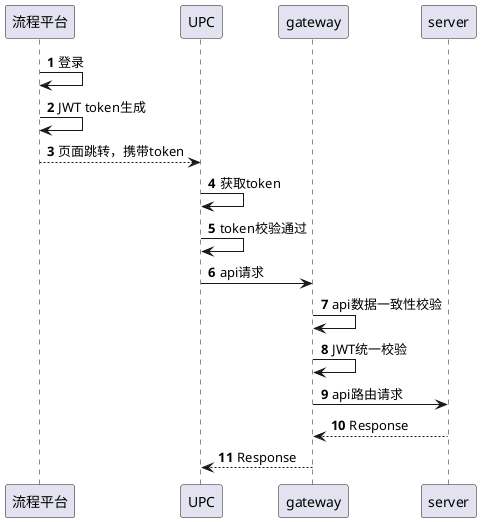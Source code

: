 @startuml
'https://plantuml.com/sequence-diagram

autonumber

流程平台 -> 流程平台: 登录
流程平台 -> 流程平台: JWT token生成
流程平台 --> UPC: 页面跳转，携带token
UPC -> UPC: 获取token
UPC -> UPC: token校验通过
UPC -> gateway: api请求
gateway -> gateway: api数据一致性校验
gateway -> gateway: JWT统一校验
gateway -> server: api路由请求
gateway <-- server: Response
UPC <-- gateway: Response
@enduml